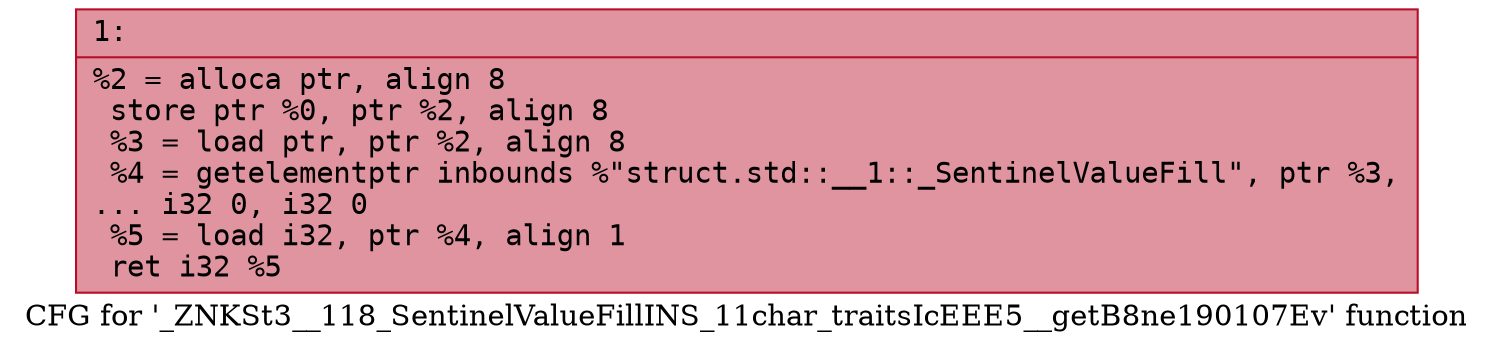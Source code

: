 digraph "CFG for '_ZNKSt3__118_SentinelValueFillINS_11char_traitsIcEEE5__getB8ne190107Ev' function" {
	label="CFG for '_ZNKSt3__118_SentinelValueFillINS_11char_traitsIcEEE5__getB8ne190107Ev' function";

	Node0x600000d3cf50 [shape=record,color="#b70d28ff", style=filled, fillcolor="#b70d2870" fontname="Courier",label="{1:\l|  %2 = alloca ptr, align 8\l  store ptr %0, ptr %2, align 8\l  %3 = load ptr, ptr %2, align 8\l  %4 = getelementptr inbounds %\"struct.std::__1::_SentinelValueFill\", ptr %3,\l... i32 0, i32 0\l  %5 = load i32, ptr %4, align 1\l  ret i32 %5\l}"];
}
